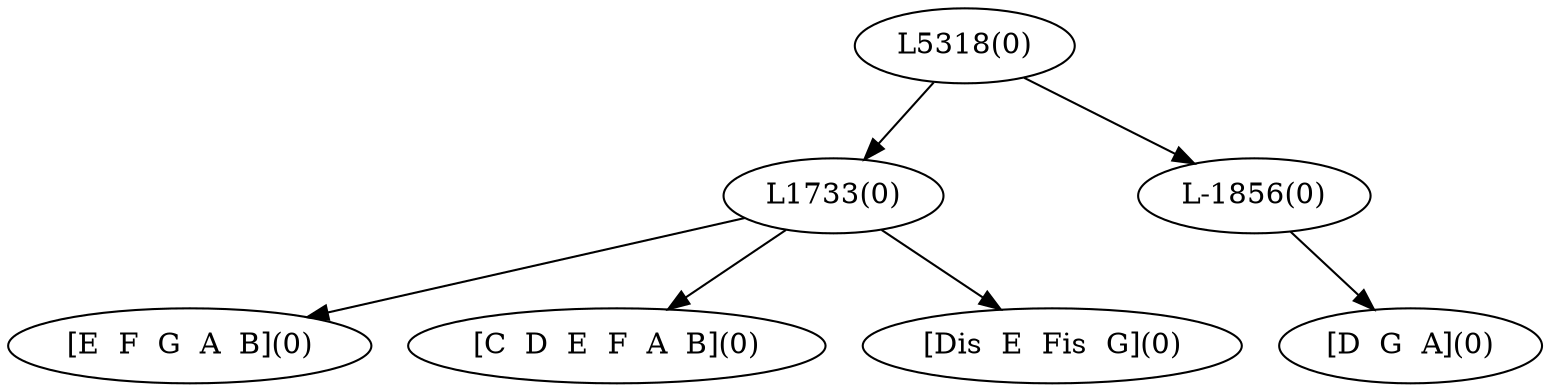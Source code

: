 digraph sample{
"L1733(0)"->"[E  F  G  A  B](0)"
"L1733(0)"->"[C  D  E  F  A  B](0)"
"L1733(0)"->"[Dis  E  Fis  G](0)"
"L-1856(0)"->"[D  G  A](0)"
"L5318(0)"->"L1733(0)"
"L5318(0)"->"L-1856(0)"
{rank = min; "L5318(0)"}
{rank = same; "L1733(0)"; "L-1856(0)";}
{rank = max; "[C  D  E  F  A  B](0)"; "[D  G  A](0)"; "[Dis  E  Fis  G](0)"; "[E  F  G  A  B](0)";}
}